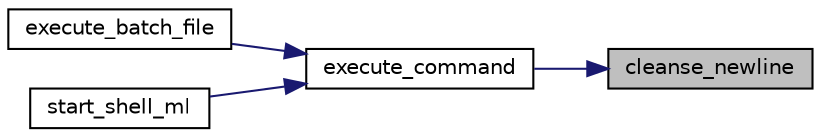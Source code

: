digraph "cleanse_newline"
{
 // LATEX_PDF_SIZE
  edge [fontname="Helvetica",fontsize="10",labelfontname="Helvetica",labelfontsize="10"];
  node [fontname="Helvetica",fontsize="10",shape=record];
  rankdir="RL";
  Node1 [label="cleanse_newline",height=0.2,width=0.4,color="black", fillcolor="grey75", style="filled", fontcolor="black",tooltip="If the arg has a newline at its end, it gets wiped. Modifies the arg."];
  Node1 -> Node2 [dir="back",color="midnightblue",fontsize="10",style="solid",fontname="Helvetica"];
  Node2 [label="execute_command",height=0.2,width=0.4,color="black", fillcolor="white", style="filled",URL="$shell_8h.html#af4d001c69e9117bdd4a376cdfc19ebaa",tooltip="Executes certain command, could be an internal one, external one, or unexistent."];
  Node2 -> Node3 [dir="back",color="midnightblue",fontsize="10",style="solid",fontname="Helvetica"];
  Node3 [label="execute_batch_file",height=0.2,width=0.4,color="black", fillcolor="white", style="filled",URL="$shell_8h.html#a12cd2bfd0ac9c31c478b2eb2c9ba5e07",tooltip="Tries to execute a certain (no comments, one line per command) batch file."];
  Node2 -> Node4 [dir="back",color="midnightblue",fontsize="10",style="solid",fontname="Helvetica"];
  Node4 [label="start_shell_ml",height=0.2,width=0.4,color="black", fillcolor="white", style="filled",URL="$shell_8h.html#aa0b33b10ee17128cdb061acf8707afd1",tooltip="Starts the custom shell main loop."];
}
